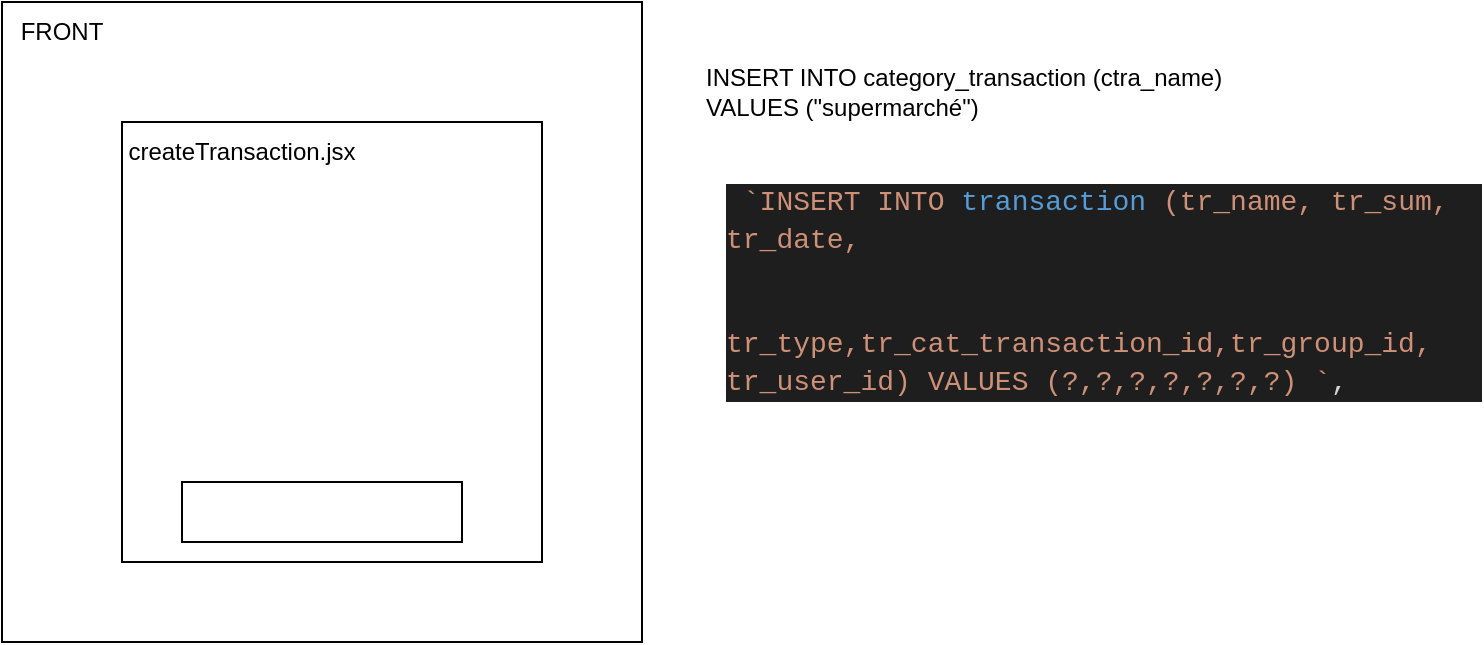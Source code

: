 <mxfile>
    <diagram id="ArI0i_s4XI7toJpTVri3" name="Page-1">
        <mxGraphModel dx="984" dy="367" grid="1" gridSize="10" guides="1" tooltips="1" connect="1" arrows="1" fold="1" page="1" pageScale="1" pageWidth="827" pageHeight="1169" math="0" shadow="0">
            <root>
                <mxCell id="0"/>
                <mxCell id="1" parent="0"/>
                <mxCell id="2" value="" style="rounded=0;whiteSpace=wrap;html=1;" vertex="1" parent="1">
                    <mxGeometry x="40" y="40" width="320" height="320" as="geometry"/>
                </mxCell>
                <mxCell id="3" value="FRONT" style="text;html=1;strokeColor=none;fillColor=none;align=center;verticalAlign=middle;whiteSpace=wrap;rounded=0;" vertex="1" parent="1">
                    <mxGeometry x="40" y="40" width="60" height="30" as="geometry"/>
                </mxCell>
                <mxCell id="5" value="" style="rounded=0;whiteSpace=wrap;html=1;" vertex="1" parent="1">
                    <mxGeometry x="100" y="100" width="210" height="220" as="geometry"/>
                </mxCell>
                <mxCell id="6" value="createTransaction.jsx" style="text;html=1;strokeColor=none;fillColor=none;align=center;verticalAlign=middle;whiteSpace=wrap;rounded=0;" vertex="1" parent="1">
                    <mxGeometry x="130" y="100" width="60" height="30" as="geometry"/>
                </mxCell>
                <mxCell id="8" value="" style="rounded=0;whiteSpace=wrap;html=1;" vertex="1" parent="1">
                    <mxGeometry x="130" y="280" width="140" height="30" as="geometry"/>
                </mxCell>
                <mxCell id="9" value="INSERT INTO category_transaction (ctra_name) VALUES (&quot;supermarché&quot;)" style="text;html=1;strokeColor=none;fillColor=none;align=left;verticalAlign=middle;whiteSpace=wrap;rounded=0;" vertex="1" parent="1">
                    <mxGeometry x="390" y="60" width="300" height="50" as="geometry"/>
                </mxCell>
                <mxCell id="10" value="&lt;div style=&quot;background-color: rgb(30, 30, 30); font-family: Consolas, &amp;quot;Courier New&amp;quot;, monospace; font-size: 14px; line-height: 19px;&quot;&gt;&lt;p style=&quot;&quot;&gt;&lt;font color=&quot;#d4d4d4&quot;&gt;&amp;nbsp;&lt;/font&gt;&lt;span style=&quot;color: rgb(206, 145, 120);&quot;&gt;`INSERT INTO &lt;/span&gt;&lt;font color=&quot;#569cd6&quot;&gt;transaction&lt;/font&gt;&lt;span style=&quot;color: rgb(206, 145, 120);&quot;&gt;&amp;nbsp;(tr_name, tr_sum, tr_date,&lt;br&gt;&lt;/span&gt;&lt;/p&gt;&lt;p style=&quot;color: rgb(212, 212, 212);&quot;&gt;&lt;span style=&quot;color: #ce9178;&quot;&gt;&amp;nbsp; &amp;nbsp; &amp;nbsp; tr_type,tr_cat_transaction_id,tr_group_id, tr_user_id) VALUES (?,?,?,?,?,?,?) `&lt;/span&gt;,&lt;/p&gt;&lt;p style=&quot;color: rgb(212, 212, 212);&quot;&gt;&lt;/p&gt;&lt;/div&gt;" style="text;html=1;strokeColor=none;fillColor=none;align=left;verticalAlign=middle;whiteSpace=wrap;rounded=0;" vertex="1" parent="1">
                    <mxGeometry x="400" y="130" width="380" height="110" as="geometry"/>
                </mxCell>
            </root>
        </mxGraphModel>
    </diagram>
</mxfile>